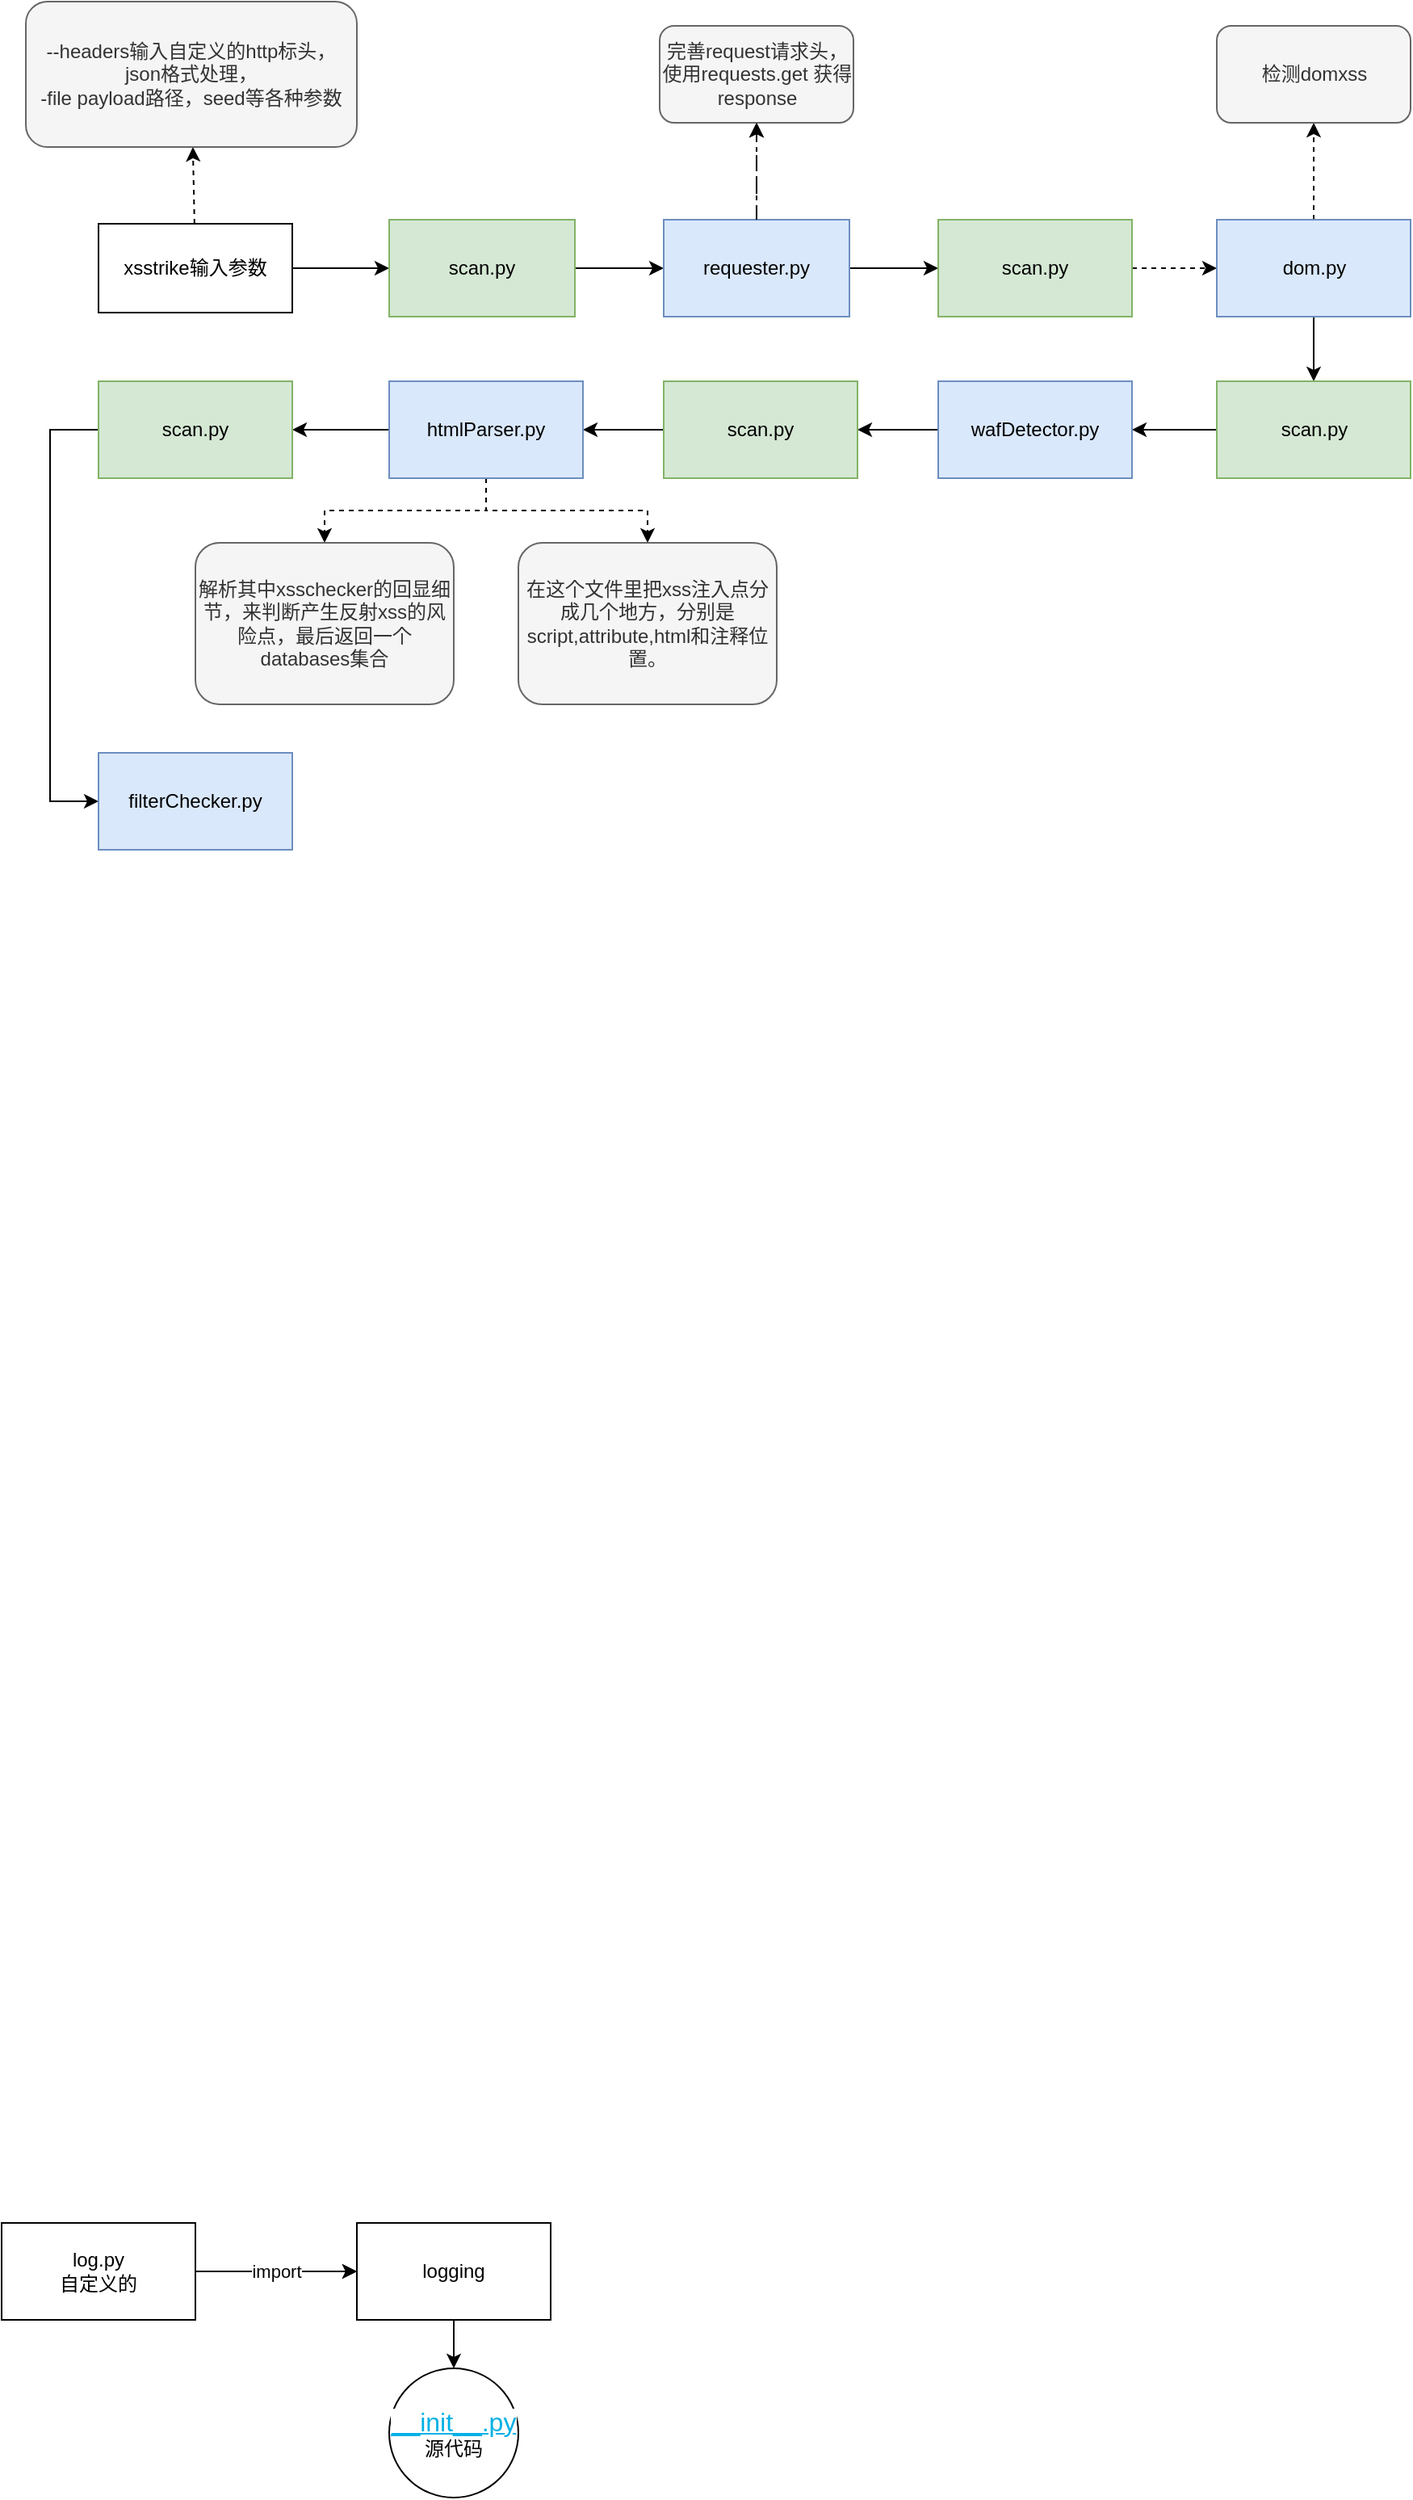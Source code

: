 <mxfile version="20.8.20" type="github" pages="2">
  <diagram id="Mi6Uny3UNFIJB_ZGdhlr" name="第 1 页">
    <mxGraphModel dx="1221" dy="652" grid="1" gridSize="10" guides="1" tooltips="1" connect="1" arrows="1" fold="1" page="1" pageScale="1" pageWidth="2336" pageHeight="1654" math="0" shadow="0">
      <root>
        <mxCell id="0" />
        <mxCell id="1" parent="0" />
        <mxCell id="SzhgZFn4WZo0ysNFUmlf-3" value="" style="rounded=0;orthogonalLoop=1;jettySize=auto;html=1;elbow=vertical;dashed=1;" parent="1" source="SzhgZFn4WZo0ysNFUmlf-1" target="SzhgZFn4WZo0ysNFUmlf-2" edge="1">
          <mxGeometry relative="1" as="geometry" />
        </mxCell>
        <mxCell id="SzhgZFn4WZo0ysNFUmlf-1" value="xsstrike输入参数" style="whiteSpace=wrap;html=1;rounded=0;" parent="1" vertex="1">
          <mxGeometry x="120" y="172.5" width="120" height="55" as="geometry" />
        </mxCell>
        <mxCell id="AMDaqCPly_B1wJdDMMOm-6" style="edgeStyle=none;rounded=0;orthogonalLoop=1;jettySize=auto;html=1;exitX=0.5;exitY=0;exitDx=0;exitDy=0;dashed=1;elbow=vertical;" parent="1" source="SzhgZFn4WZo0ysNFUmlf-1" target="SzhgZFn4WZo0ysNFUmlf-1" edge="1">
          <mxGeometry relative="1" as="geometry" />
        </mxCell>
        <mxCell id="AMDaqCPly_B1wJdDMMOm-7" style="edgeStyle=none;rounded=0;orthogonalLoop=1;jettySize=auto;html=1;exitX=0.5;exitY=1;exitDx=0;exitDy=0;dashed=1;elbow=vertical;" parent="1" source="SzhgZFn4WZo0ysNFUmlf-1" target="SzhgZFn4WZo0ysNFUmlf-1" edge="1">
          <mxGeometry relative="1" as="geometry" />
        </mxCell>
        <mxCell id="AMDaqCPly_B1wJdDMMOm-12" value="" style="edgeStyle=none;rounded=0;orthogonalLoop=1;jettySize=auto;html=1;elbow=vertical;exitX=1;exitY=0.5;exitDx=0;exitDy=0;" parent="1" source="SzhgZFn4WZo0ysNFUmlf-1" target="AMDaqCPly_B1wJdDMMOm-11" edge="1">
          <mxGeometry relative="1" as="geometry" />
        </mxCell>
        <mxCell id="SzhgZFn4WZo0ysNFUmlf-2" value="--headers输入自定义的http标头，&lt;br&gt;json格式处理，&lt;br&gt;-file payload路径，seed等各种参数" style="whiteSpace=wrap;html=1;rounded=1;labelPosition=center;verticalLabelPosition=middle;align=center;verticalAlign=middle;fillColor=#f5f5f5;fontColor=#333333;strokeColor=#666666;" parent="1" vertex="1">
          <mxGeometry x="75" y="35" width="205" height="90" as="geometry" />
        </mxCell>
        <mxCell id="AMDaqCPly_B1wJdDMMOm-14" value="" style="edgeStyle=none;rounded=0;orthogonalLoop=1;jettySize=auto;html=1;elbow=vertical;" parent="1" source="AMDaqCPly_B1wJdDMMOm-11" target="AMDaqCPly_B1wJdDMMOm-13" edge="1">
          <mxGeometry relative="1" as="geometry" />
        </mxCell>
        <mxCell id="AMDaqCPly_B1wJdDMMOm-11" value="scan.py" style="whiteSpace=wrap;html=1;rounded=0;fillColor=#d5e8d4;strokeColor=#82b366;" parent="1" vertex="1">
          <mxGeometry x="300" y="170" width="115" height="60" as="geometry" />
        </mxCell>
        <mxCell id="dojH2ZBy4jooozm948fz-9" value="" style="edgeStyle=orthogonalEdgeStyle;rounded=0;orthogonalLoop=1;jettySize=auto;html=1;dashed=1;" parent="1" source="AMDaqCPly_B1wJdDMMOm-13" target="dojH2ZBy4jooozm948fz-7" edge="1">
          <mxGeometry relative="1" as="geometry" />
        </mxCell>
        <mxCell id="bgyfNNdTmjfUKgFDQhqf-2" value="" style="edgeStyle=orthogonalEdgeStyle;rounded=0;orthogonalLoop=1;jettySize=auto;html=1;" parent="1" source="AMDaqCPly_B1wJdDMMOm-13" target="bgyfNNdTmjfUKgFDQhqf-1" edge="1">
          <mxGeometry relative="1" as="geometry" />
        </mxCell>
        <mxCell id="AMDaqCPly_B1wJdDMMOm-13" value="requester.py" style="whiteSpace=wrap;html=1;rounded=0;fillColor=#dae8fc;strokeColor=#6c8ebf;" parent="1" vertex="1">
          <mxGeometry x="470" y="170" width="115" height="60" as="geometry" />
        </mxCell>
        <mxCell id="-9ZumjQLEosZfhHDupUa-3" value="" style="edgeStyle=orthogonalEdgeStyle;rounded=0;orthogonalLoop=1;jettySize=auto;html=1;" parent="1" source="-9ZumjQLEosZfhHDupUa-1" target="-9ZumjQLEosZfhHDupUa-2" edge="1">
          <mxGeometry relative="1" as="geometry" />
        </mxCell>
        <mxCell id="-9ZumjQLEosZfhHDupUa-4" value="import" style="edgeStyle=orthogonalEdgeStyle;rounded=0;orthogonalLoop=1;jettySize=auto;html=1;" parent="1" source="-9ZumjQLEosZfhHDupUa-1" target="-9ZumjQLEosZfhHDupUa-2" edge="1">
          <mxGeometry relative="1" as="geometry" />
        </mxCell>
        <mxCell id="-9ZumjQLEosZfhHDupUa-1" value="log.py&lt;br&gt;自定义的" style="rounded=0;whiteSpace=wrap;html=1;" parent="1" vertex="1">
          <mxGeometry x="60" y="1410" width="120" height="60" as="geometry" />
        </mxCell>
        <mxCell id="-9ZumjQLEosZfhHDupUa-6" value="" style="edgeStyle=orthogonalEdgeStyle;rounded=0;orthogonalLoop=1;jettySize=auto;html=1;" parent="1" source="-9ZumjQLEosZfhHDupUa-2" target="-9ZumjQLEosZfhHDupUa-5" edge="1">
          <mxGeometry relative="1" as="geometry" />
        </mxCell>
        <mxCell id="-9ZumjQLEosZfhHDupUa-2" value="logging" style="whiteSpace=wrap;html=1;rounded=0;" parent="1" vertex="1">
          <mxGeometry x="280" y="1410" width="120" height="60" as="geometry" />
        </mxCell>
        <mxCell id="-9ZumjQLEosZfhHDupUa-5" value="&lt;a style=&quot;color: rgb(0, 176, 228); font-family: &amp;quot;Lucida Grande&amp;quot;, Arial, sans-serif; font-size: 16px; text-align: left; background-color: rgb(255, 255, 255);&quot; href=&quot;https://github.com/python/cpython/tree/3.11/Lib/logging/__init__.py&quot; class=&quot;reference external&quot;&gt;__init__.py&lt;/a&gt;&lt;br&gt;源代码" style="ellipse;whiteSpace=wrap;html=1;rounded=0;" parent="1" vertex="1">
          <mxGeometry x="300" y="1500" width="80" height="80" as="geometry" />
        </mxCell>
        <mxCell id="dojH2ZBy4jooozm948fz-7" value="完善request请求头，使用requests.get 获得response" style="rounded=1;whiteSpace=wrap;html=1;fillColor=#f5f5f5;fontColor=#333333;strokeColor=#666666;" parent="1" vertex="1">
          <mxGeometry x="467.5" y="50" width="120" height="60" as="geometry" />
        </mxCell>
        <mxCell id="dojH2ZBy4jooozm948fz-8" value="" style="endArrow=classic;html=1;rounded=0;entryX=0.5;entryY=1;entryDx=0;entryDy=0;exitX=0.5;exitY=0;exitDx=0;exitDy=0;dashed=1;dashPattern=8 8;" parent="1" source="AMDaqCPly_B1wJdDMMOm-13" target="dojH2ZBy4jooozm948fz-7" edge="1">
          <mxGeometry width="50" height="50" relative="1" as="geometry">
            <mxPoint x="680" y="150" as="sourcePoint" />
            <mxPoint x="730" y="120" as="targetPoint" />
          </mxGeometry>
        </mxCell>
        <mxCell id="bgyfNNdTmjfUKgFDQhqf-5" value="" style="edgeStyle=orthogonalEdgeStyle;rounded=0;orthogonalLoop=1;jettySize=auto;html=1;dashed=1;" parent="1" source="bgyfNNdTmjfUKgFDQhqf-1" target="bgyfNNdTmjfUKgFDQhqf-4" edge="1">
          <mxGeometry relative="1" as="geometry" />
        </mxCell>
        <mxCell id="bgyfNNdTmjfUKgFDQhqf-1" value="scan.py" style="whiteSpace=wrap;html=1;rounded=0;fillColor=#d5e8d4;strokeColor=#82b366;" parent="1" vertex="1">
          <mxGeometry x="640" y="170" width="120" height="60" as="geometry" />
        </mxCell>
        <mxCell id="bgyfNNdTmjfUKgFDQhqf-7" value="" style="edgeStyle=orthogonalEdgeStyle;rounded=0;orthogonalLoop=1;jettySize=auto;html=1;" parent="1" source="bgyfNNdTmjfUKgFDQhqf-4" target="bgyfNNdTmjfUKgFDQhqf-6" edge="1">
          <mxGeometry relative="1" as="geometry" />
        </mxCell>
        <mxCell id="Xsrx0FLT9TPBm8OnZifg-14" style="edgeStyle=orthogonalEdgeStyle;rounded=0;orthogonalLoop=1;jettySize=auto;html=1;exitX=0.5;exitY=0;exitDx=0;exitDy=0;entryX=0.5;entryY=1;entryDx=0;entryDy=0;dashed=1;" edge="1" parent="1" source="bgyfNNdTmjfUKgFDQhqf-4" target="Xsrx0FLT9TPBm8OnZifg-13">
          <mxGeometry relative="1" as="geometry" />
        </mxCell>
        <mxCell id="bgyfNNdTmjfUKgFDQhqf-4" value="dom.py" style="whiteSpace=wrap;html=1;rounded=0;fillColor=#dae8fc;strokeColor=#6c8ebf;" parent="1" vertex="1">
          <mxGeometry x="812.5" y="170" width="120" height="60" as="geometry" />
        </mxCell>
        <mxCell id="bgyfNNdTmjfUKgFDQhqf-9" value="" style="edgeStyle=orthogonalEdgeStyle;rounded=0;orthogonalLoop=1;jettySize=auto;html=1;" parent="1" source="bgyfNNdTmjfUKgFDQhqf-6" target="bgyfNNdTmjfUKgFDQhqf-8" edge="1">
          <mxGeometry relative="1" as="geometry" />
        </mxCell>
        <mxCell id="bgyfNNdTmjfUKgFDQhqf-6" value="scan.py" style="whiteSpace=wrap;html=1;rounded=0;fillColor=#d5e8d4;strokeColor=#82b366;" parent="1" vertex="1">
          <mxGeometry x="812.5" y="270" width="120" height="60" as="geometry" />
        </mxCell>
        <mxCell id="b9RFdC7gwchzJHp5I-MJ-4" value="" style="edgeStyle=orthogonalEdgeStyle;rounded=0;orthogonalLoop=1;jettySize=auto;html=1;" parent="1" source="bgyfNNdTmjfUKgFDQhqf-8" target="b9RFdC7gwchzJHp5I-MJ-3" edge="1">
          <mxGeometry relative="1" as="geometry" />
        </mxCell>
        <mxCell id="bgyfNNdTmjfUKgFDQhqf-8" value="wafDetector.py" style="whiteSpace=wrap;html=1;rounded=0;fillColor=#dae8fc;strokeColor=#6c8ebf;" parent="1" vertex="1">
          <mxGeometry x="640" y="270" width="120" height="60" as="geometry" />
        </mxCell>
        <mxCell id="b9RFdC7gwchzJHp5I-MJ-6" value="" style="edgeStyle=orthogonalEdgeStyle;rounded=0;orthogonalLoop=1;jettySize=auto;html=1;" parent="1" source="b9RFdC7gwchzJHp5I-MJ-3" target="b9RFdC7gwchzJHp5I-MJ-5" edge="1">
          <mxGeometry relative="1" as="geometry" />
        </mxCell>
        <mxCell id="b9RFdC7gwchzJHp5I-MJ-3" value="scan.py" style="whiteSpace=wrap;html=1;fillColor=#d5e8d4;strokeColor=#82b366;rounded=0;" parent="1" vertex="1">
          <mxGeometry x="470" y="270" width="120" height="60" as="geometry" />
        </mxCell>
        <mxCell id="b9RFdC7gwchzJHp5I-MJ-8" value="" style="edgeStyle=orthogonalEdgeStyle;rounded=0;orthogonalLoop=1;jettySize=auto;html=1;dashed=1;" parent="1" source="b9RFdC7gwchzJHp5I-MJ-5" target="b9RFdC7gwchzJHp5I-MJ-7" edge="1">
          <mxGeometry relative="1" as="geometry" />
        </mxCell>
        <mxCell id="Xsrx0FLT9TPBm8OnZifg-5" style="edgeStyle=orthogonalEdgeStyle;rounded=0;orthogonalLoop=1;jettySize=auto;html=1;exitX=0.5;exitY=1;exitDx=0;exitDy=0;dashed=1;" edge="1" parent="1" source="b9RFdC7gwchzJHp5I-MJ-5" target="Xsrx0FLT9TPBm8OnZifg-4">
          <mxGeometry relative="1" as="geometry" />
        </mxCell>
        <mxCell id="Xsrx0FLT9TPBm8OnZifg-7" value="" style="edgeStyle=orthogonalEdgeStyle;rounded=0;orthogonalLoop=1;jettySize=auto;html=1;" edge="1" parent="1" source="b9RFdC7gwchzJHp5I-MJ-5" target="Xsrx0FLT9TPBm8OnZifg-6">
          <mxGeometry relative="1" as="geometry" />
        </mxCell>
        <mxCell id="b9RFdC7gwchzJHp5I-MJ-5" value="htmlParser.py" style="whiteSpace=wrap;html=1;fillColor=#dae8fc;strokeColor=#6c8ebf;rounded=0;" parent="1" vertex="1">
          <mxGeometry x="300" y="270" width="120" height="60" as="geometry" />
        </mxCell>
        <mxCell id="b9RFdC7gwchzJHp5I-MJ-7" value="解析其中xsschecker的回显细节，来判断产生反射xss的风险点，最后返回一个databases集合" style="whiteSpace=wrap;html=1;fillColor=#f5f5f5;strokeColor=#666666;rounded=1;fontColor=#333333;" parent="1" vertex="1">
          <mxGeometry x="180" y="370" width="160" height="100" as="geometry" />
        </mxCell>
        <mxCell id="Xsrx0FLT9TPBm8OnZifg-4" value="在这个文件里把xss注入点分成几个地方，分别是script,attribute,html和注释位置。" style="whiteSpace=wrap;html=1;fillColor=#f5f5f5;strokeColor=#666666;rounded=1;fontColor=#333333;" vertex="1" parent="1">
          <mxGeometry x="380" y="370" width="160" height="100" as="geometry" />
        </mxCell>
        <mxCell id="Xsrx0FLT9TPBm8OnZifg-12" style="edgeStyle=orthogonalEdgeStyle;rounded=0;orthogonalLoop=1;jettySize=auto;html=1;entryX=0;entryY=0.5;entryDx=0;entryDy=0;" edge="1" parent="1" source="Xsrx0FLT9TPBm8OnZifg-6" target="Xsrx0FLT9TPBm8OnZifg-10">
          <mxGeometry relative="1" as="geometry">
            <Array as="points">
              <mxPoint x="90" y="300" />
              <mxPoint x="90" y="530" />
            </Array>
          </mxGeometry>
        </mxCell>
        <mxCell id="Xsrx0FLT9TPBm8OnZifg-6" value="scan.py" style="whiteSpace=wrap;html=1;fillColor=#d5e8d4;strokeColor=#82b366;rounded=0;" vertex="1" parent="1">
          <mxGeometry x="120" y="270" width="120" height="60" as="geometry" />
        </mxCell>
        <mxCell id="Xsrx0FLT9TPBm8OnZifg-10" value="filterChecker.py" style="whiteSpace=wrap;html=1;fillColor=#dae8fc;strokeColor=#6c8ebf;rounded=0;" vertex="1" parent="1">
          <mxGeometry x="120" y="500" width="120" height="60" as="geometry" />
        </mxCell>
        <mxCell id="Xsrx0FLT9TPBm8OnZifg-13" value="检测domxss" style="whiteSpace=wrap;html=1;fillColor=#f5f5f5;strokeColor=#666666;rounded=1;fontColor=#333333;" vertex="1" parent="1">
          <mxGeometry x="812.5" y="50" width="120" height="60" as="geometry" />
        </mxCell>
      </root>
    </mxGraphModel>
  </diagram>
  <diagram id="NEA1AfLLn4d2mOgMVekQ" name="第 2 页">
    <mxGraphModel dx="880" dy="461" grid="1" gridSize="10" guides="1" tooltips="1" connect="1" arrows="1" fold="1" page="1" pageScale="1" pageWidth="827" pageHeight="1169" math="0" shadow="0">
      <root>
        <mxCell id="0" />
        <mxCell id="1" parent="0" />
        <mxCell id="MkUSBW8E2_XUCUIOtJlp-1" value="" style="ellipse;whiteSpace=wrap;html=1;" vertex="1" parent="1">
          <mxGeometry x="410" y="410" width="120" height="80" as="geometry" />
        </mxCell>
      </root>
    </mxGraphModel>
  </diagram>
</mxfile>
